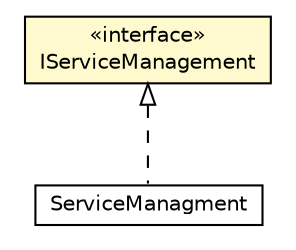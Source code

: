 #!/usr/local/bin/dot
#
# Class diagram 
# Generated by UMLGraph version R5_6-24-gf6e263 (http://www.umlgraph.org/)
#

digraph G {
	edge [fontname="Helvetica",fontsize=10,labelfontname="Helvetica",labelfontsize=10];
	node [fontname="Helvetica",fontsize=10,shape=plaintext];
	nodesep=0.25;
	ranksep=0.5;
	// org.universAAL.tools.ucc.service.api.IServiceManagement
	c63040 [label=<<table title="org.universAAL.tools.ucc.service.api.IServiceManagement" border="0" cellborder="1" cellspacing="0" cellpadding="2" port="p" bgcolor="lemonChiffon" href="./IServiceManagement.html">
		<tr><td><table border="0" cellspacing="0" cellpadding="1">
<tr><td align="center" balign="center"> &#171;interface&#187; </td></tr>
<tr><td align="center" balign="center"> IServiceManagement </td></tr>
		</table></td></tr>
		</table>>, URL="./IServiceManagement.html", fontname="Helvetica", fontcolor="black", fontsize=10.0];
	// org.universAAL.tools.ucc.service.impl.ServiceManagment
	c63043 [label=<<table title="org.universAAL.tools.ucc.service.impl.ServiceManagment" border="0" cellborder="1" cellspacing="0" cellpadding="2" port="p" href="../impl/ServiceManagment.html">
		<tr><td><table border="0" cellspacing="0" cellpadding="1">
<tr><td align="center" balign="center"> ServiceManagment </td></tr>
		</table></td></tr>
		</table>>, URL="../impl/ServiceManagment.html", fontname="Helvetica", fontcolor="black", fontsize=10.0];
	//org.universAAL.tools.ucc.service.impl.ServiceManagment implements org.universAAL.tools.ucc.service.api.IServiceManagement
	c63040:p -> c63043:p [dir=back,arrowtail=empty,style=dashed];
}

